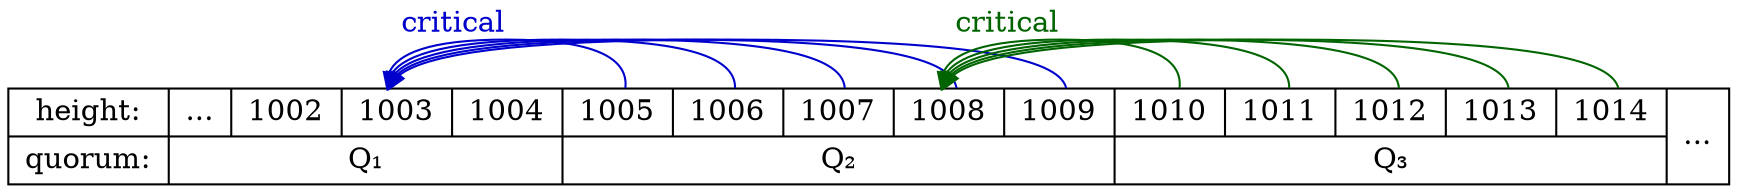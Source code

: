 digraph quorums {
    node [shape=record];
    //splines=line;
    edge [arrowsize=.75];
    blocks [label="{height:|quorum:} |{{... |<h2> 1002 |<h3> 1003 |<h4> 1004}|Q₁}|{{<h5>1005 |<h6> 1006 |<h7> 1007 |<h8> 1008 |<h9> 1009}|Q₂}|{{<h10>1010 |<h11> 1011 |<h12> 1012 |<h13> 1013 |<h14> 1014}|Q₃}| ..."]
    blocks:h5 -> blocks:h3 [xlabel="critical", color="mediumblue", fontcolor="mediumblue"]
    blocks:h6 -> blocks:h3 [color="mediumblue"]
    blocks:h7 -> blocks:h3 [color="mediumblue"]
    blocks:h8 -> blocks:h3 [color="mediumblue"]
    blocks:h9 -> blocks:h3 [color="mediumblue"]
    blocks:h10 -> blocks:h8 [xlabel="critical", color="darkgreen", fontcolor="darkgreen"]
    blocks:h11 -> blocks:h8 [color="darkgreen"]
    blocks:h12 -> blocks:h8 [color="darkgreen"]
    blocks:h13 -> blocks:h8 [color="darkgreen"]
    blocks:h14 -> blocks:h8 [color="darkgreen"]
}
